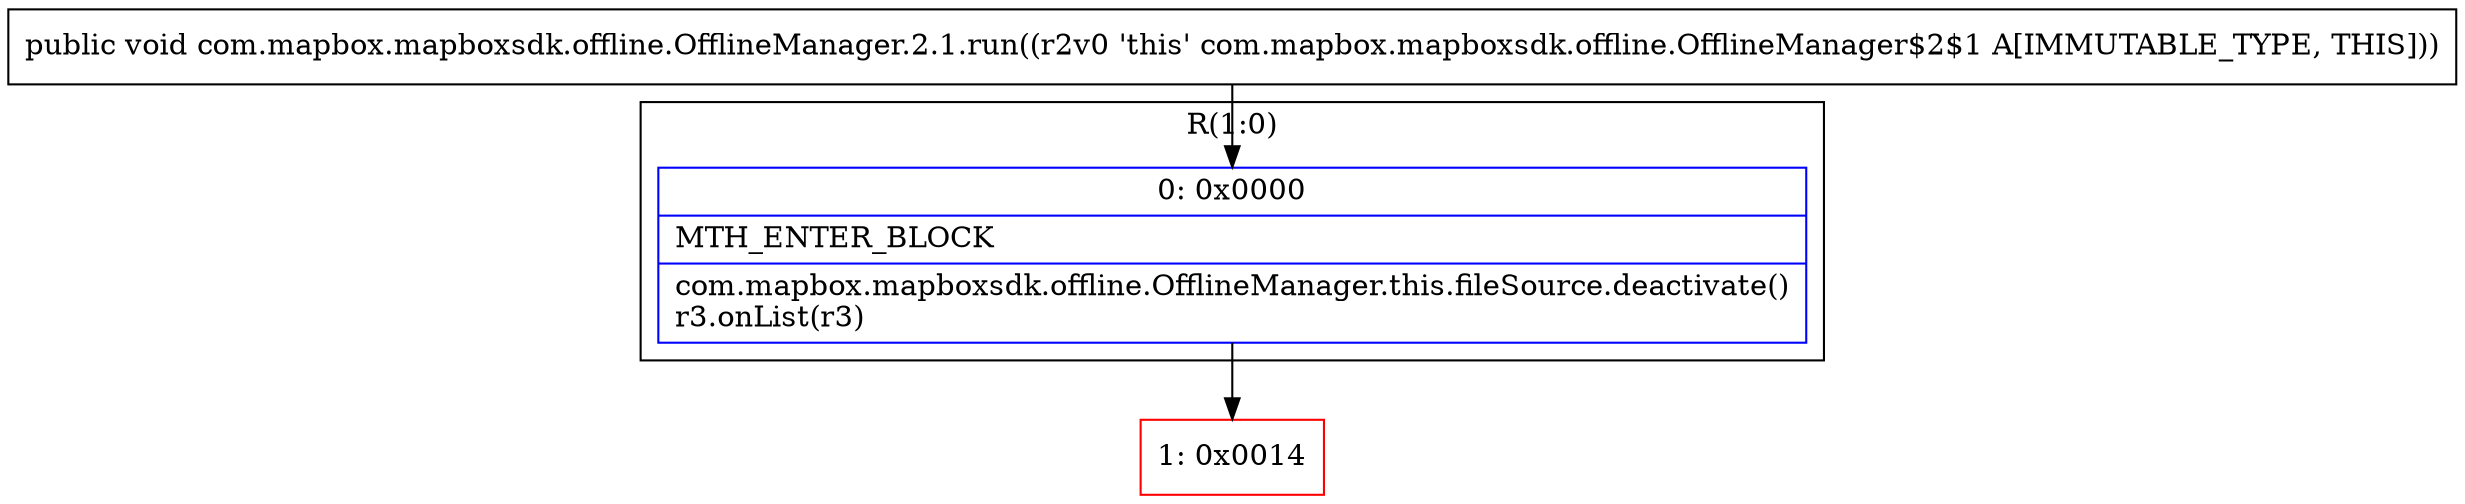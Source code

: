 digraph "CFG forcom.mapbox.mapboxsdk.offline.OfflineManager.2.1.run()V" {
subgraph cluster_Region_1051986635 {
label = "R(1:0)";
node [shape=record,color=blue];
Node_0 [shape=record,label="{0\:\ 0x0000|MTH_ENTER_BLOCK\l|com.mapbox.mapboxsdk.offline.OfflineManager.this.fileSource.deactivate()\lr3.onList(r3)\l}"];
}
Node_1 [shape=record,color=red,label="{1\:\ 0x0014}"];
MethodNode[shape=record,label="{public void com.mapbox.mapboxsdk.offline.OfflineManager.2.1.run((r2v0 'this' com.mapbox.mapboxsdk.offline.OfflineManager$2$1 A[IMMUTABLE_TYPE, THIS])) }"];
MethodNode -> Node_0;
Node_0 -> Node_1;
}

